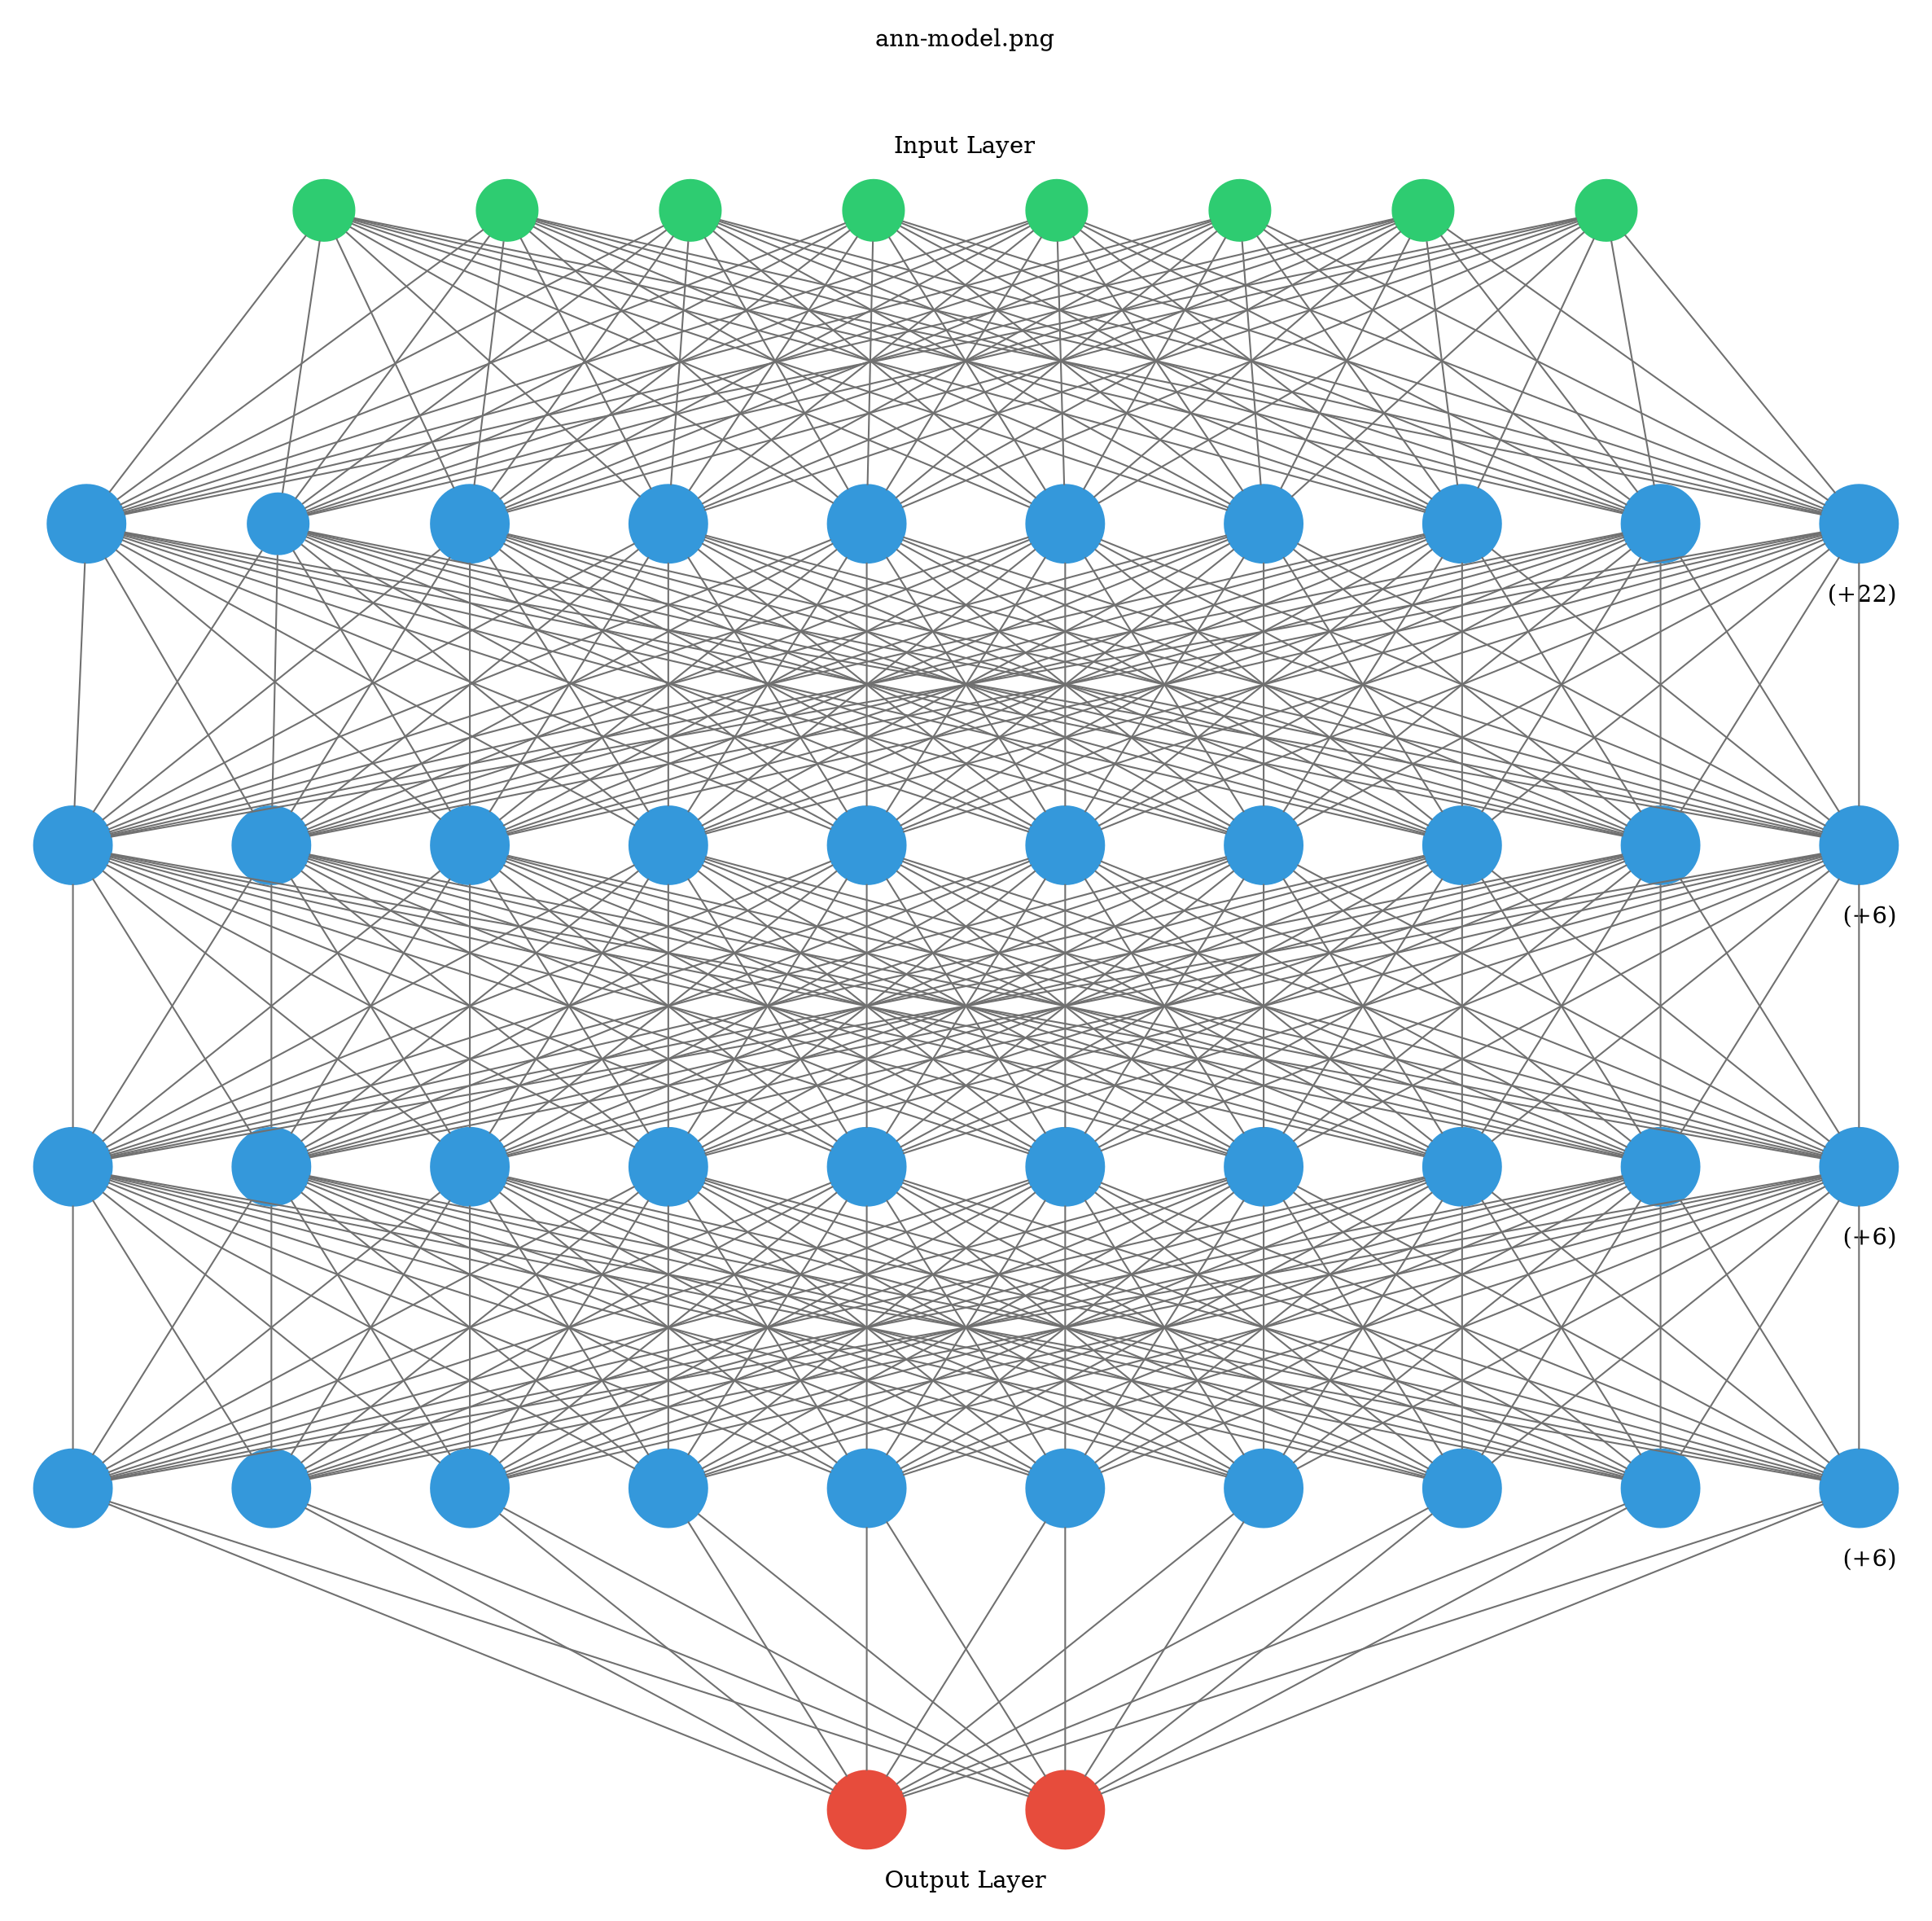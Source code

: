 digraph g {
	graph [nodesep=1 ranksep=2 splines=false]
	edge [arrowhead=none color="#707070"]
	subgraph cluster_input {
		node [color="#2ecc71" fontcolor="#2ecc71" shape=circle style=filled]
		color=white
		1
		label="ann-model.png



Input Layer"
		rank=same
		2
		label="ann-model.png



Input Layer"
		rank=same
		3
		label="ann-model.png



Input Layer"
		rank=same
		4
		label="ann-model.png



Input Layer"
		rank=same
		5
		label="ann-model.png



Input Layer"
		rank=same
		6
		label="ann-model.png



Input Layer"
		rank=same
		7
		label="ann-model.png



Input Layer"
		rank=same
		8
		label="ann-model.png



Input Layer"
		rank=same
	}
	1 -> 9
	2 -> 9
	3 -> 9
	4 -> 9
	5 -> 9
	6 -> 9
	7 -> 9
	8 -> 9
	1 -> 10
	2 -> 10
	3 -> 10
	4 -> 10
	5 -> 10
	6 -> 10
	7 -> 10
	8 -> 10
	1 -> 11
	2 -> 11
	3 -> 11
	4 -> 11
	5 -> 11
	6 -> 11
	7 -> 11
	8 -> 11
	1 -> 12
	2 -> 12
	3 -> 12
	4 -> 12
	5 -> 12
	6 -> 12
	7 -> 12
	8 -> 12
	1 -> 13
	2 -> 13
	3 -> 13
	4 -> 13
	5 -> 13
	6 -> 13
	7 -> 13
	8 -> 13
	1 -> 14
	2 -> 14
	3 -> 14
	4 -> 14
	5 -> 14
	6 -> 14
	7 -> 14
	8 -> 14
	1 -> 15
	2 -> 15
	3 -> 15
	4 -> 15
	5 -> 15
	6 -> 15
	7 -> 15
	8 -> 15
	1 -> 16
	2 -> 16
	3 -> 16
	4 -> 16
	5 -> 16
	6 -> 16
	7 -> 16
	8 -> 16
	1 -> 17
	2 -> 17
	3 -> 17
	4 -> 17
	5 -> 17
	6 -> 17
	7 -> 17
	8 -> 17
	1 -> 18
	2 -> 18
	3 -> 18
	4 -> 18
	5 -> 18
	6 -> 18
	7 -> 18
	8 -> 18
	subgraph cluster_1 {
		color=white
		rank=same
		label=" (+22)" labeljust=right labelloc=b
		9 [color="#3498db" fontcolor="#3498db" shape=circle style=filled]
		10 [color="#3498db" fontcolor="#3498db" shape=circle style=filled]
		11 [color="#3498db" fontcolor="#3498db" shape=circle style=filled]
		12 [color="#3498db" fontcolor="#3498db" shape=circle style=filled]
		13 [color="#3498db" fontcolor="#3498db" shape=circle style=filled]
		14 [color="#3498db" fontcolor="#3498db" shape=circle style=filled]
		15 [color="#3498db" fontcolor="#3498db" shape=circle style=filled]
		16 [color="#3498db" fontcolor="#3498db" shape=circle style=filled]
		17 [color="#3498db" fontcolor="#3498db" shape=circle style=filled]
		18 [color="#3498db" fontcolor="#3498db" shape=circle style=filled]
	}
	9 -> 19
	10 -> 19
	11 -> 19
	12 -> 19
	13 -> 19
	14 -> 19
	15 -> 19
	16 -> 19
	17 -> 19
	18 -> 19
	9 -> 20
	10 -> 20
	11 -> 20
	12 -> 20
	13 -> 20
	14 -> 20
	15 -> 20
	16 -> 20
	17 -> 20
	18 -> 20
	9 -> 21
	10 -> 21
	11 -> 21
	12 -> 21
	13 -> 21
	14 -> 21
	15 -> 21
	16 -> 21
	17 -> 21
	18 -> 21
	9 -> 22
	10 -> 22
	11 -> 22
	12 -> 22
	13 -> 22
	14 -> 22
	15 -> 22
	16 -> 22
	17 -> 22
	18 -> 22
	9 -> 23
	10 -> 23
	11 -> 23
	12 -> 23
	13 -> 23
	14 -> 23
	15 -> 23
	16 -> 23
	17 -> 23
	18 -> 23
	9 -> 24
	10 -> 24
	11 -> 24
	12 -> 24
	13 -> 24
	14 -> 24
	15 -> 24
	16 -> 24
	17 -> 24
	18 -> 24
	9 -> 25
	10 -> 25
	11 -> 25
	12 -> 25
	13 -> 25
	14 -> 25
	15 -> 25
	16 -> 25
	17 -> 25
	18 -> 25
	9 -> 26
	10 -> 26
	11 -> 26
	12 -> 26
	13 -> 26
	14 -> 26
	15 -> 26
	16 -> 26
	17 -> 26
	18 -> 26
	9 -> 27
	10 -> 27
	11 -> 27
	12 -> 27
	13 -> 27
	14 -> 27
	15 -> 27
	16 -> 27
	17 -> 27
	18 -> 27
	9 -> 28
	10 -> 28
	11 -> 28
	12 -> 28
	13 -> 28
	14 -> 28
	15 -> 28
	16 -> 28
	17 -> 28
	18 -> 28
	subgraph cluster_2 {
		color=white
		rank=same
		label=" (+6)" labeljust=right labelloc=b
		19 [color="#3498db" fontcolor="#3498db" shape=circle style=filled]
		20 [color="#3498db" fontcolor="#3498db" shape=circle style=filled]
		21 [color="#3498db" fontcolor="#3498db" shape=circle style=filled]
		22 [color="#3498db" fontcolor="#3498db" shape=circle style=filled]
		23 [color="#3498db" fontcolor="#3498db" shape=circle style=filled]
		24 [color="#3498db" fontcolor="#3498db" shape=circle style=filled]
		25 [color="#3498db" fontcolor="#3498db" shape=circle style=filled]
		26 [color="#3498db" fontcolor="#3498db" shape=circle style=filled]
		27 [color="#3498db" fontcolor="#3498db" shape=circle style=filled]
		28 [color="#3498db" fontcolor="#3498db" shape=circle style=filled]
	}
	19 -> 29
	20 -> 29
	21 -> 29
	22 -> 29
	23 -> 29
	24 -> 29
	25 -> 29
	26 -> 29
	27 -> 29
	28 -> 29
	19 -> 30
	20 -> 30
	21 -> 30
	22 -> 30
	23 -> 30
	24 -> 30
	25 -> 30
	26 -> 30
	27 -> 30
	28 -> 30
	19 -> 31
	20 -> 31
	21 -> 31
	22 -> 31
	23 -> 31
	24 -> 31
	25 -> 31
	26 -> 31
	27 -> 31
	28 -> 31
	19 -> 32
	20 -> 32
	21 -> 32
	22 -> 32
	23 -> 32
	24 -> 32
	25 -> 32
	26 -> 32
	27 -> 32
	28 -> 32
	19 -> 33
	20 -> 33
	21 -> 33
	22 -> 33
	23 -> 33
	24 -> 33
	25 -> 33
	26 -> 33
	27 -> 33
	28 -> 33
	19 -> 34
	20 -> 34
	21 -> 34
	22 -> 34
	23 -> 34
	24 -> 34
	25 -> 34
	26 -> 34
	27 -> 34
	28 -> 34
	19 -> 35
	20 -> 35
	21 -> 35
	22 -> 35
	23 -> 35
	24 -> 35
	25 -> 35
	26 -> 35
	27 -> 35
	28 -> 35
	19 -> 36
	20 -> 36
	21 -> 36
	22 -> 36
	23 -> 36
	24 -> 36
	25 -> 36
	26 -> 36
	27 -> 36
	28 -> 36
	19 -> 37
	20 -> 37
	21 -> 37
	22 -> 37
	23 -> 37
	24 -> 37
	25 -> 37
	26 -> 37
	27 -> 37
	28 -> 37
	19 -> 38
	20 -> 38
	21 -> 38
	22 -> 38
	23 -> 38
	24 -> 38
	25 -> 38
	26 -> 38
	27 -> 38
	28 -> 38
	subgraph cluster_3 {
		color=white
		rank=same
		label=" (+6)" labeljust=right labelloc=b
		29 [color="#3498db" fontcolor="#3498db" shape=circle style=filled]
		30 [color="#3498db" fontcolor="#3498db" shape=circle style=filled]
		31 [color="#3498db" fontcolor="#3498db" shape=circle style=filled]
		32 [color="#3498db" fontcolor="#3498db" shape=circle style=filled]
		33 [color="#3498db" fontcolor="#3498db" shape=circle style=filled]
		34 [color="#3498db" fontcolor="#3498db" shape=circle style=filled]
		35 [color="#3498db" fontcolor="#3498db" shape=circle style=filled]
		36 [color="#3498db" fontcolor="#3498db" shape=circle style=filled]
		37 [color="#3498db" fontcolor="#3498db" shape=circle style=filled]
		38 [color="#3498db" fontcolor="#3498db" shape=circle style=filled]
	}
	29 -> 39
	30 -> 39
	31 -> 39
	32 -> 39
	33 -> 39
	34 -> 39
	35 -> 39
	36 -> 39
	37 -> 39
	38 -> 39
	29 -> 40
	30 -> 40
	31 -> 40
	32 -> 40
	33 -> 40
	34 -> 40
	35 -> 40
	36 -> 40
	37 -> 40
	38 -> 40
	29 -> 41
	30 -> 41
	31 -> 41
	32 -> 41
	33 -> 41
	34 -> 41
	35 -> 41
	36 -> 41
	37 -> 41
	38 -> 41
	29 -> 42
	30 -> 42
	31 -> 42
	32 -> 42
	33 -> 42
	34 -> 42
	35 -> 42
	36 -> 42
	37 -> 42
	38 -> 42
	29 -> 43
	30 -> 43
	31 -> 43
	32 -> 43
	33 -> 43
	34 -> 43
	35 -> 43
	36 -> 43
	37 -> 43
	38 -> 43
	29 -> 44
	30 -> 44
	31 -> 44
	32 -> 44
	33 -> 44
	34 -> 44
	35 -> 44
	36 -> 44
	37 -> 44
	38 -> 44
	29 -> 45
	30 -> 45
	31 -> 45
	32 -> 45
	33 -> 45
	34 -> 45
	35 -> 45
	36 -> 45
	37 -> 45
	38 -> 45
	29 -> 46
	30 -> 46
	31 -> 46
	32 -> 46
	33 -> 46
	34 -> 46
	35 -> 46
	36 -> 46
	37 -> 46
	38 -> 46
	29 -> 47
	30 -> 47
	31 -> 47
	32 -> 47
	33 -> 47
	34 -> 47
	35 -> 47
	36 -> 47
	37 -> 47
	38 -> 47
	29 -> 48
	30 -> 48
	31 -> 48
	32 -> 48
	33 -> 48
	34 -> 48
	35 -> 48
	36 -> 48
	37 -> 48
	38 -> 48
	subgraph cluster_4 {
		color=white
		rank=same
		label=" (+6)" labeljust=right labelloc=b
		39 [color="#3498db" fontcolor="#3498db" shape=circle style=filled]
		40 [color="#3498db" fontcolor="#3498db" shape=circle style=filled]
		41 [color="#3498db" fontcolor="#3498db" shape=circle style=filled]
		42 [color="#3498db" fontcolor="#3498db" shape=circle style=filled]
		43 [color="#3498db" fontcolor="#3498db" shape=circle style=filled]
		44 [color="#3498db" fontcolor="#3498db" shape=circle style=filled]
		45 [color="#3498db" fontcolor="#3498db" shape=circle style=filled]
		46 [color="#3498db" fontcolor="#3498db" shape=circle style=filled]
		47 [color="#3498db" fontcolor="#3498db" shape=circle style=filled]
		48 [color="#3498db" fontcolor="#3498db" shape=circle style=filled]
	}
	39 -> 49
	40 -> 49
	41 -> 49
	42 -> 49
	43 -> 49
	44 -> 49
	45 -> 49
	46 -> 49
	47 -> 49
	48 -> 49
	39 -> 50
	40 -> 50
	41 -> 50
	42 -> 50
	43 -> 50
	44 -> 50
	45 -> 50
	46 -> 50
	47 -> 50
	48 -> 50
	subgraph cluster_output {
		node [color="#2ecc71" fontcolor="#2ecc71" shape=circle style=filled]
		color=white
		rank=same
		labeljust=1
		49 [color="#e74c3c" fontcolor="#e74c3c" shape=circle style=filled]
		50 [color="#e74c3c" fontcolor="#e74c3c" shape=circle style=filled]
		label="Output Layer" labelloc=bottom
	}
	arrowShape=none
}
